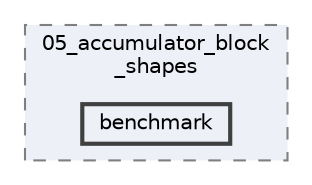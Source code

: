 digraph "/home/runner/work/machine-learning-compilers/machine-learning-compilers/src/submissions/03_neon/05_accumulator_block_shapes/benchmark"
{
 // LATEX_PDF_SIZE
  bgcolor="transparent";
  edge [fontname=Helvetica,fontsize=10,labelfontname=Helvetica,labelfontsize=10];
  node [fontname=Helvetica,fontsize=10,shape=box,height=0.2,width=0.4];
  compound=true
  subgraph clusterdir_3574dc578a2032e7bffd7af1f5b71dbd {
    graph [ bgcolor="#edf0f7", pencolor="grey50", label="05_accumulator_block\l_shapes", fontname=Helvetica,fontsize=10 style="filled,dashed", URL="dir_3574dc578a2032e7bffd7af1f5b71dbd.html",tooltip=""]
  dir_b0dce357a3b74f0d7759fd6d8e47b00f [label="benchmark", fillcolor="#edf0f7", color="grey25", style="filled,bold", URL="dir_b0dce357a3b74f0d7759fd6d8e47b00f.html",tooltip=""];
  }
}
